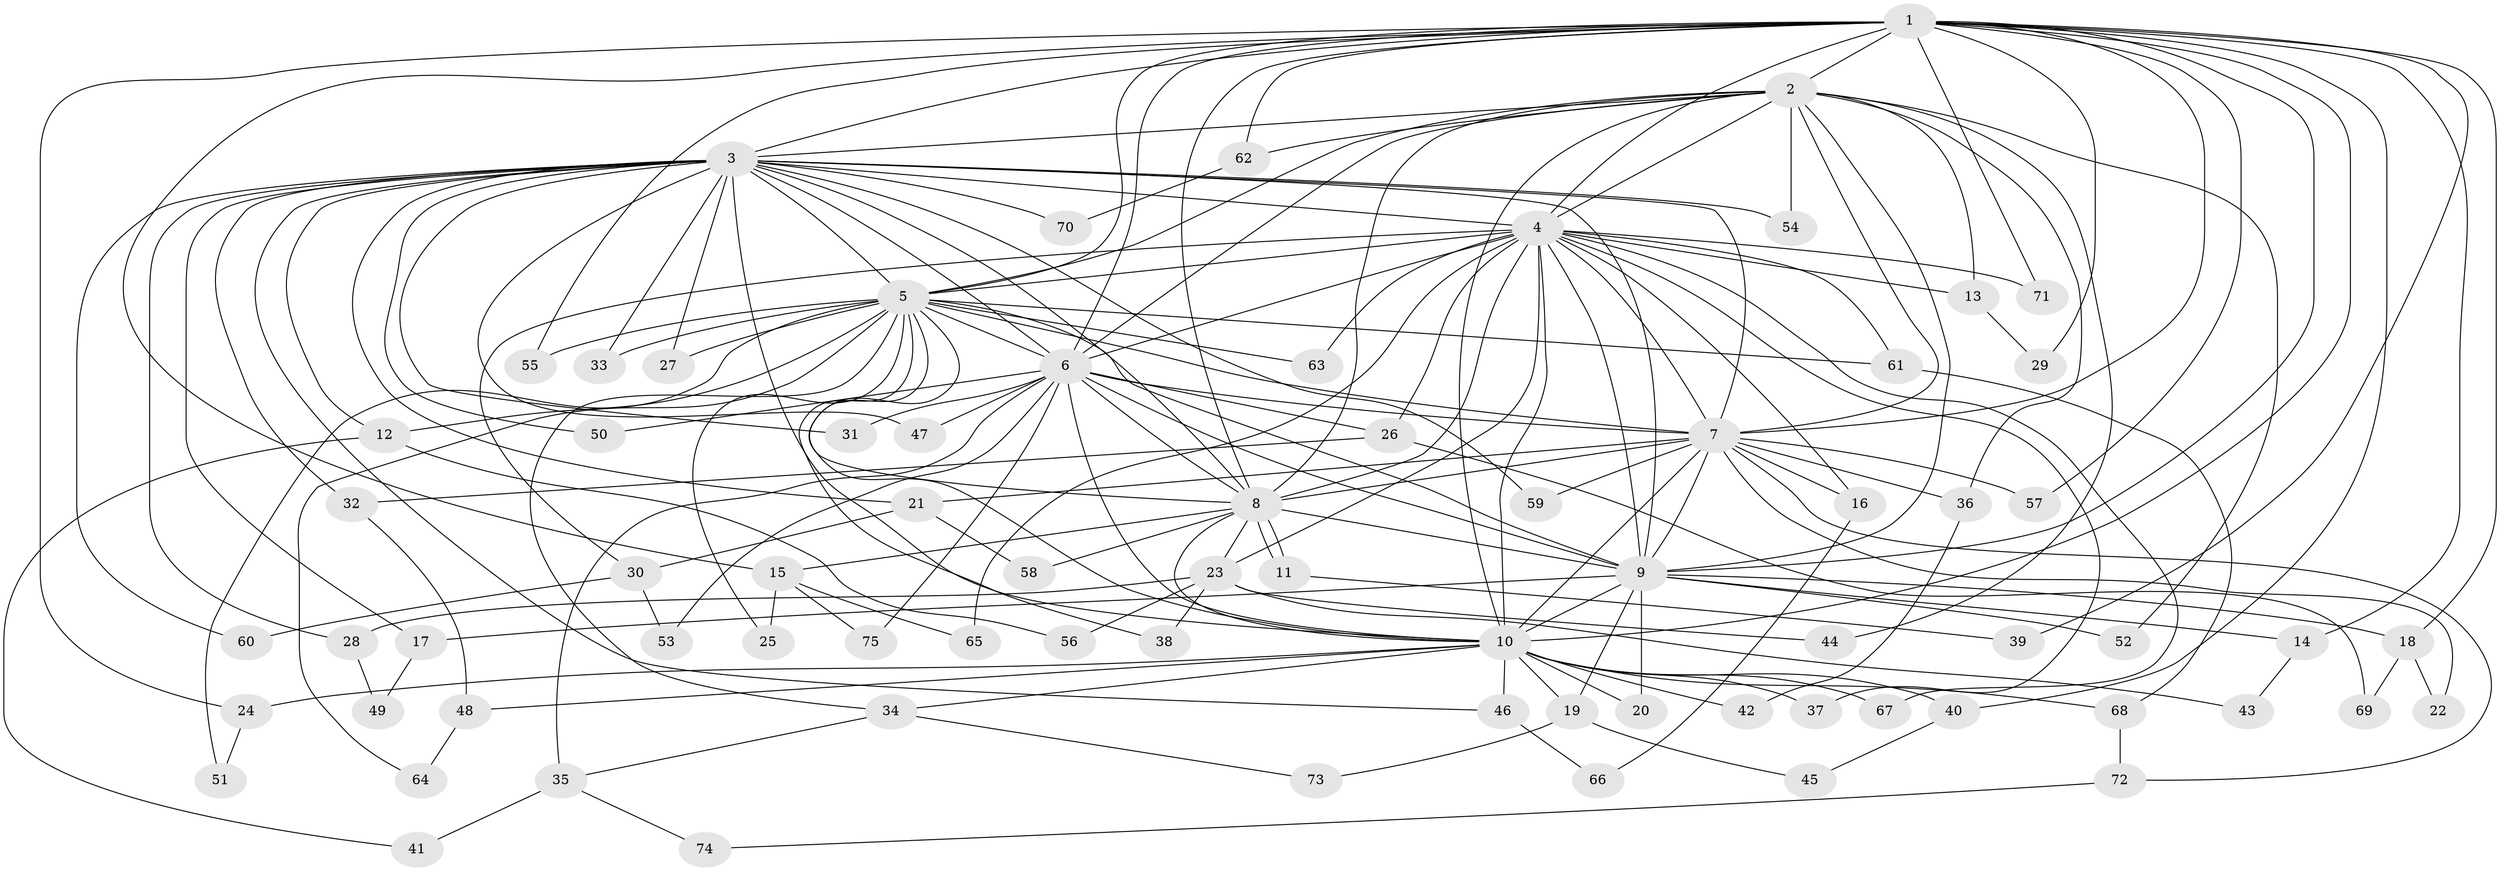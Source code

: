 // coarse degree distribution, {17: 0.05263157894736842, 12: 0.07894736842105263, 2: 0.18421052631578946, 5: 0.05263157894736842, 4: 0.21052631578947367, 3: 0.2894736842105263, 6: 0.02631578947368421, 18: 0.02631578947368421, 13: 0.02631578947368421, 16: 0.05263157894736842}
// Generated by graph-tools (version 1.1) at 2025/36/03/04/25 23:36:22]
// undirected, 75 vertices, 175 edges
graph export_dot {
  node [color=gray90,style=filled];
  1;
  2;
  3;
  4;
  5;
  6;
  7;
  8;
  9;
  10;
  11;
  12;
  13;
  14;
  15;
  16;
  17;
  18;
  19;
  20;
  21;
  22;
  23;
  24;
  25;
  26;
  27;
  28;
  29;
  30;
  31;
  32;
  33;
  34;
  35;
  36;
  37;
  38;
  39;
  40;
  41;
  42;
  43;
  44;
  45;
  46;
  47;
  48;
  49;
  50;
  51;
  52;
  53;
  54;
  55;
  56;
  57;
  58;
  59;
  60;
  61;
  62;
  63;
  64;
  65;
  66;
  67;
  68;
  69;
  70;
  71;
  72;
  73;
  74;
  75;
  1 -- 2;
  1 -- 3;
  1 -- 4;
  1 -- 5;
  1 -- 6;
  1 -- 7;
  1 -- 8;
  1 -- 9;
  1 -- 10;
  1 -- 14;
  1 -- 15;
  1 -- 18;
  1 -- 24;
  1 -- 29;
  1 -- 39;
  1 -- 40;
  1 -- 55;
  1 -- 57;
  1 -- 62;
  1 -- 71;
  2 -- 3;
  2 -- 4;
  2 -- 5;
  2 -- 6;
  2 -- 7;
  2 -- 8;
  2 -- 9;
  2 -- 10;
  2 -- 13;
  2 -- 36;
  2 -- 44;
  2 -- 52;
  2 -- 54;
  2 -- 62;
  3 -- 4;
  3 -- 5;
  3 -- 6;
  3 -- 7;
  3 -- 8;
  3 -- 9;
  3 -- 10;
  3 -- 12;
  3 -- 17;
  3 -- 21;
  3 -- 27;
  3 -- 28;
  3 -- 31;
  3 -- 32;
  3 -- 33;
  3 -- 46;
  3 -- 47;
  3 -- 50;
  3 -- 54;
  3 -- 59;
  3 -- 60;
  3 -- 70;
  4 -- 5;
  4 -- 6;
  4 -- 7;
  4 -- 8;
  4 -- 9;
  4 -- 10;
  4 -- 13;
  4 -- 16;
  4 -- 23;
  4 -- 26;
  4 -- 30;
  4 -- 37;
  4 -- 61;
  4 -- 63;
  4 -- 65;
  4 -- 67;
  4 -- 71;
  5 -- 6;
  5 -- 7;
  5 -- 8;
  5 -- 9;
  5 -- 10;
  5 -- 12;
  5 -- 25;
  5 -- 27;
  5 -- 33;
  5 -- 34;
  5 -- 38;
  5 -- 51;
  5 -- 55;
  5 -- 61;
  5 -- 63;
  5 -- 64;
  6 -- 7;
  6 -- 8;
  6 -- 9;
  6 -- 10;
  6 -- 26;
  6 -- 31;
  6 -- 35;
  6 -- 47;
  6 -- 50;
  6 -- 53;
  6 -- 75;
  7 -- 8;
  7 -- 9;
  7 -- 10;
  7 -- 16;
  7 -- 21;
  7 -- 22;
  7 -- 36;
  7 -- 57;
  7 -- 59;
  7 -- 72;
  8 -- 9;
  8 -- 10;
  8 -- 11;
  8 -- 11;
  8 -- 15;
  8 -- 23;
  8 -- 58;
  9 -- 10;
  9 -- 14;
  9 -- 17;
  9 -- 18;
  9 -- 19;
  9 -- 20;
  9 -- 52;
  10 -- 19;
  10 -- 20;
  10 -- 24;
  10 -- 34;
  10 -- 37;
  10 -- 40;
  10 -- 42;
  10 -- 46;
  10 -- 48;
  10 -- 67;
  10 -- 68;
  11 -- 39;
  12 -- 41;
  12 -- 56;
  13 -- 29;
  14 -- 43;
  15 -- 25;
  15 -- 65;
  15 -- 75;
  16 -- 66;
  17 -- 49;
  18 -- 22;
  18 -- 69;
  19 -- 45;
  19 -- 73;
  21 -- 30;
  21 -- 58;
  23 -- 28;
  23 -- 38;
  23 -- 43;
  23 -- 44;
  23 -- 56;
  24 -- 51;
  26 -- 32;
  26 -- 69;
  28 -- 49;
  30 -- 53;
  30 -- 60;
  32 -- 48;
  34 -- 35;
  34 -- 73;
  35 -- 41;
  35 -- 74;
  36 -- 42;
  40 -- 45;
  46 -- 66;
  48 -- 64;
  61 -- 68;
  62 -- 70;
  68 -- 72;
  72 -- 74;
}

